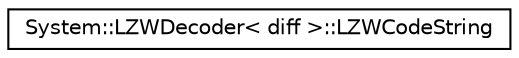 digraph G
{
  edge [fontname="Helvetica",fontsize="10",labelfontname="Helvetica",labelfontsize="10"];
  node [fontname="Helvetica",fontsize="10",shape=record];
  rankdir="LR";
  Node1 [label="System::LZWDecoder\< diff \>::LZWCodeString",height=0.2,width=0.4,color="black", fillcolor="white", style="filled",URL="$struct_system_1_1_l_z_w_decoder_1_1_l_z_w_code_string.html"];
}
